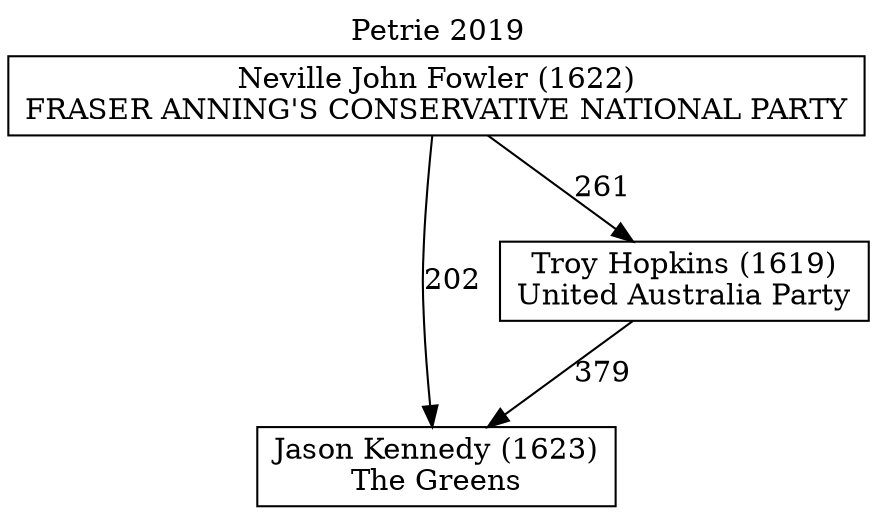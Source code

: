 // House preference flow
digraph "Jason Kennedy (1623)_Petrie_2019" {
	graph [label="Petrie 2019" labelloc=t mclimit=10]
	node [shape=box]
	"Jason Kennedy (1623)" [label="Jason Kennedy (1623)
The Greens"]
	"Neville John Fowler (1622)" [label="Neville John Fowler (1622)
FRASER ANNING'S CONSERVATIVE NATIONAL PARTY"]
	"Troy Hopkins (1619)" [label="Troy Hopkins (1619)
United Australia Party"]
	"Neville John Fowler (1622)" -> "Jason Kennedy (1623)" [label=202]
	"Neville John Fowler (1622)" -> "Troy Hopkins (1619)" [label=261]
	"Troy Hopkins (1619)" -> "Jason Kennedy (1623)" [label=379]
}
